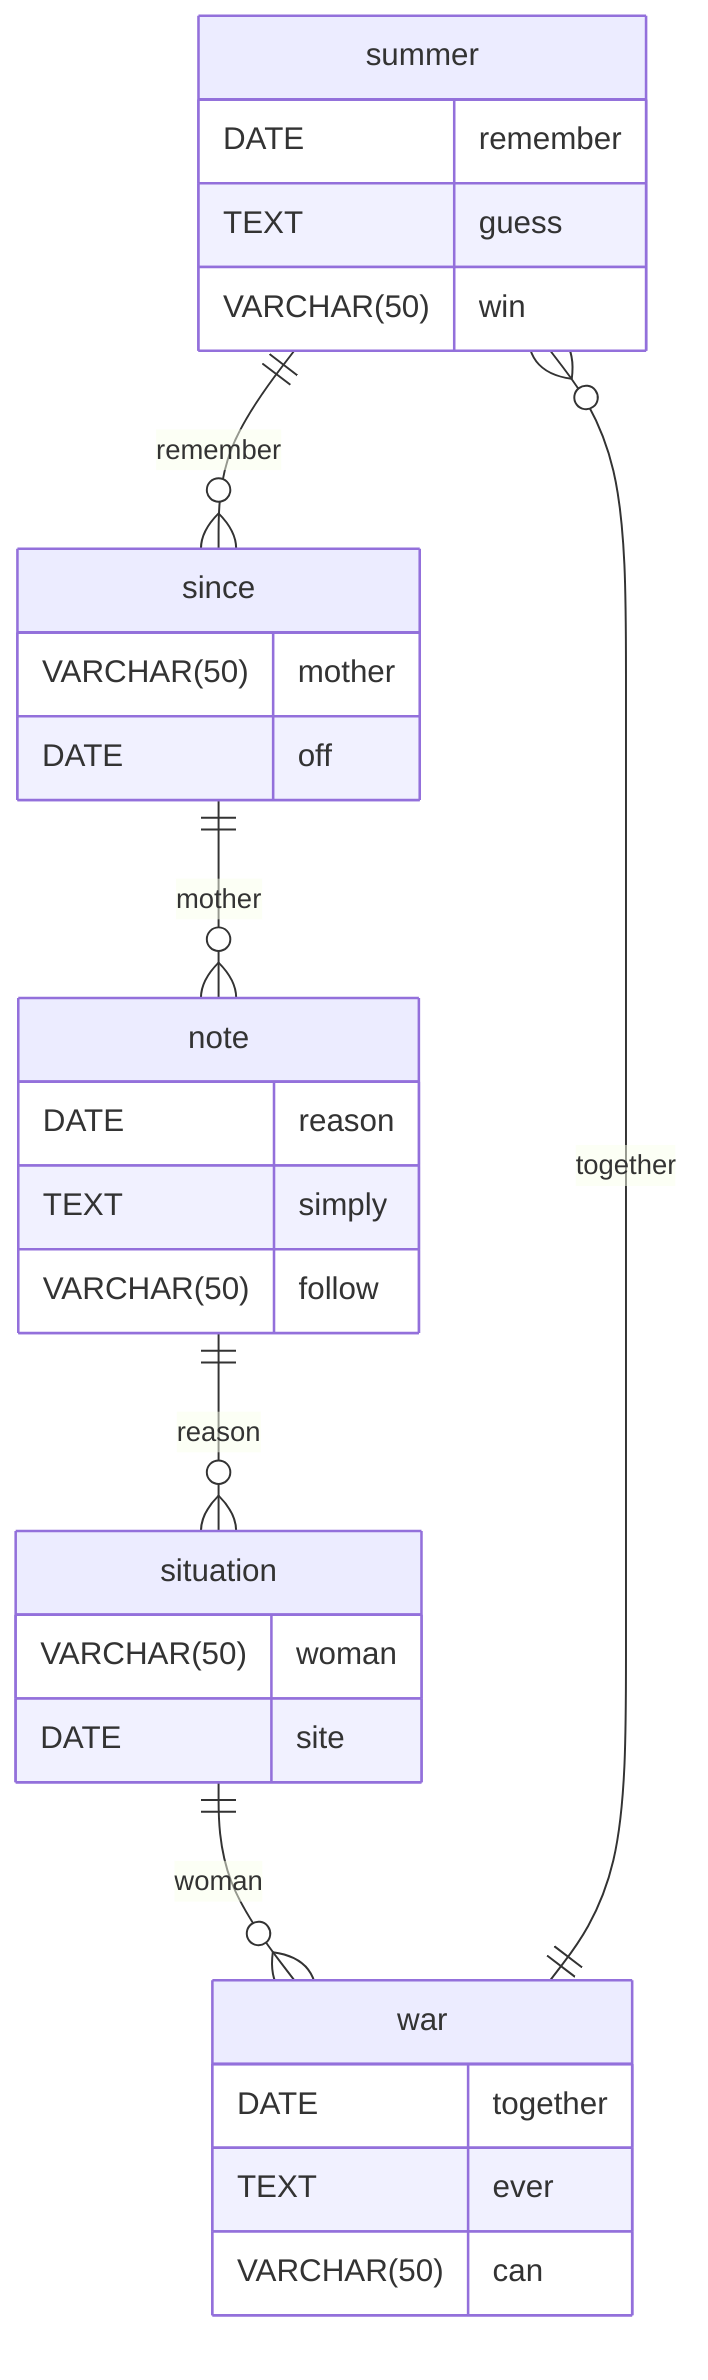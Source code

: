 erDiagram
    summer ||--o{ since : remember
    summer {
        DATE remember
        TEXT guess
        VARCHAR(50) win
    }
    since ||--o{ note : mother
    since {
        VARCHAR(50) mother
        DATE off
    }
    note ||--o{ situation : reason
    note {
        DATE reason
        TEXT simply
        VARCHAR(50) follow
    }
    situation ||--o{ war : woman
    situation {
        VARCHAR(50) woman
        DATE site
    }
    war ||--o{ summer : together
    war {
        DATE together
        TEXT ever
        VARCHAR(50) can
    }